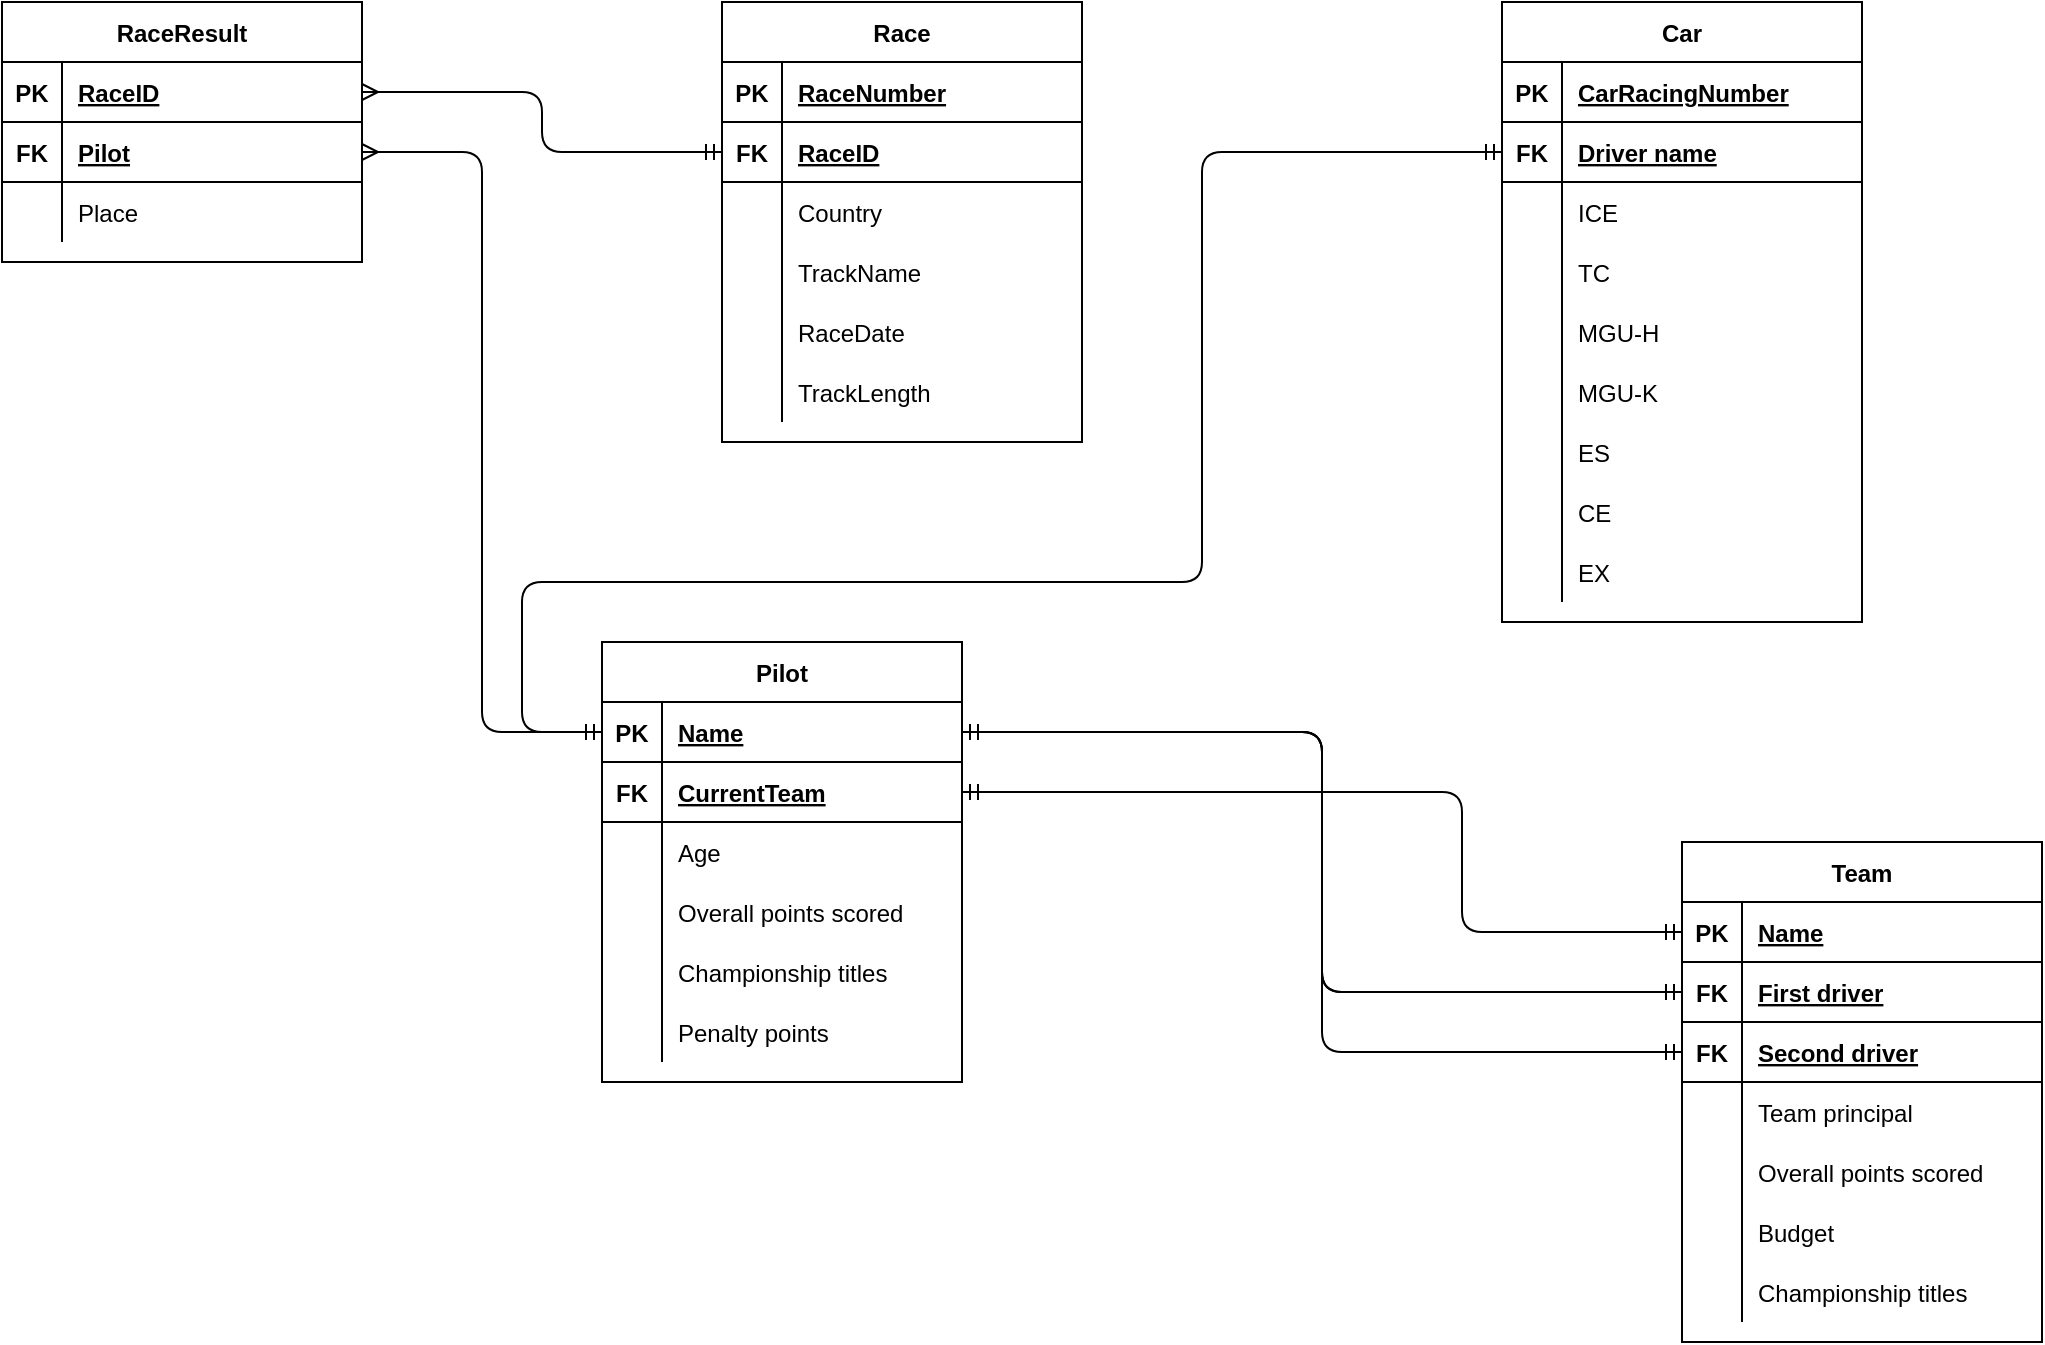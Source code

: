 <mxfile version="20.3.2" type="github">
  <diagram id="8oEdmpoph1ybJ8aEocy_" name="Страница 1">
    <mxGraphModel dx="616" dy="1140" grid="1" gridSize="10" guides="1" tooltips="1" connect="1" arrows="1" fold="1" page="1" pageScale="1" pageWidth="827" pageHeight="1169" math="0" shadow="0">
      <root>
        <mxCell id="0" />
        <mxCell id="1" parent="0" />
        <mxCell id="zvZLjR_T1mVchbXA6RpQ-13" value="Team" style="shape=table;startSize=30;container=1;collapsible=1;childLayout=tableLayout;fixedRows=1;rowLines=0;fontStyle=1;align=center;resizeLast=1;" parent="1" vertex="1">
          <mxGeometry x="920" y="1060" width="180" height="250" as="geometry" />
        </mxCell>
        <mxCell id="zvZLjR_T1mVchbXA6RpQ-14" value="" style="shape=tableRow;horizontal=0;startSize=0;swimlaneHead=0;swimlaneBody=0;fillColor=none;collapsible=0;dropTarget=0;points=[[0,0.5],[1,0.5]];portConstraint=eastwest;top=0;left=0;right=0;bottom=1;" parent="zvZLjR_T1mVchbXA6RpQ-13" vertex="1">
          <mxGeometry y="30" width="180" height="30" as="geometry" />
        </mxCell>
        <mxCell id="zvZLjR_T1mVchbXA6RpQ-15" value="PK" style="shape=partialRectangle;connectable=0;fillColor=none;top=0;left=0;bottom=0;right=0;fontStyle=1;overflow=hidden;" parent="zvZLjR_T1mVchbXA6RpQ-14" vertex="1">
          <mxGeometry width="30" height="30" as="geometry">
            <mxRectangle width="30" height="30" as="alternateBounds" />
          </mxGeometry>
        </mxCell>
        <mxCell id="zvZLjR_T1mVchbXA6RpQ-16" value="Name" style="shape=partialRectangle;connectable=0;fillColor=none;top=0;left=0;bottom=0;right=0;align=left;spacingLeft=6;fontStyle=5;overflow=hidden;" parent="zvZLjR_T1mVchbXA6RpQ-14" vertex="1">
          <mxGeometry x="30" width="150" height="30" as="geometry">
            <mxRectangle width="150" height="30" as="alternateBounds" />
          </mxGeometry>
        </mxCell>
        <mxCell id="zvZLjR_T1mVchbXA6RpQ-203" style="shape=tableRow;horizontal=0;startSize=0;swimlaneHead=0;swimlaneBody=0;fillColor=none;collapsible=0;dropTarget=0;points=[[0,0.5],[1,0.5]];portConstraint=eastwest;top=0;left=0;right=0;bottom=1;" parent="zvZLjR_T1mVchbXA6RpQ-13" vertex="1">
          <mxGeometry y="60" width="180" height="30" as="geometry" />
        </mxCell>
        <mxCell id="zvZLjR_T1mVchbXA6RpQ-204" value="FK" style="shape=partialRectangle;connectable=0;fillColor=none;top=0;left=0;bottom=0;right=0;fontStyle=1;overflow=hidden;" parent="zvZLjR_T1mVchbXA6RpQ-203" vertex="1">
          <mxGeometry width="30" height="30" as="geometry">
            <mxRectangle width="30" height="30" as="alternateBounds" />
          </mxGeometry>
        </mxCell>
        <mxCell id="zvZLjR_T1mVchbXA6RpQ-205" value="First driver" style="shape=partialRectangle;connectable=0;fillColor=none;top=0;left=0;bottom=0;right=0;align=left;spacingLeft=6;fontStyle=5;overflow=hidden;" parent="zvZLjR_T1mVchbXA6RpQ-203" vertex="1">
          <mxGeometry x="30" width="150" height="30" as="geometry">
            <mxRectangle width="150" height="30" as="alternateBounds" />
          </mxGeometry>
        </mxCell>
        <mxCell id="zvZLjR_T1mVchbXA6RpQ-200" style="shape=tableRow;horizontal=0;startSize=0;swimlaneHead=0;swimlaneBody=0;fillColor=none;collapsible=0;dropTarget=0;points=[[0,0.5],[1,0.5]];portConstraint=eastwest;top=0;left=0;right=0;bottom=1;" parent="zvZLjR_T1mVchbXA6RpQ-13" vertex="1">
          <mxGeometry y="90" width="180" height="30" as="geometry" />
        </mxCell>
        <mxCell id="zvZLjR_T1mVchbXA6RpQ-201" value="FK" style="shape=partialRectangle;connectable=0;fillColor=none;top=0;left=0;bottom=0;right=0;fontStyle=1;overflow=hidden;" parent="zvZLjR_T1mVchbXA6RpQ-200" vertex="1">
          <mxGeometry width="30" height="30" as="geometry">
            <mxRectangle width="30" height="30" as="alternateBounds" />
          </mxGeometry>
        </mxCell>
        <mxCell id="zvZLjR_T1mVchbXA6RpQ-202" value="Second driver" style="shape=partialRectangle;connectable=0;fillColor=none;top=0;left=0;bottom=0;right=0;align=left;spacingLeft=6;fontStyle=5;overflow=hidden;" parent="zvZLjR_T1mVchbXA6RpQ-200" vertex="1">
          <mxGeometry x="30" width="150" height="30" as="geometry">
            <mxRectangle width="150" height="30" as="alternateBounds" />
          </mxGeometry>
        </mxCell>
        <mxCell id="zvZLjR_T1mVchbXA6RpQ-29" style="shape=tableRow;horizontal=0;startSize=0;swimlaneHead=0;swimlaneBody=0;fillColor=none;collapsible=0;dropTarget=0;points=[[0,0.5],[1,0.5]];portConstraint=eastwest;top=0;left=0;right=0;bottom=0;" parent="zvZLjR_T1mVchbXA6RpQ-13" vertex="1">
          <mxGeometry y="120" width="180" height="30" as="geometry" />
        </mxCell>
        <mxCell id="zvZLjR_T1mVchbXA6RpQ-30" style="shape=partialRectangle;connectable=0;fillColor=none;top=0;left=0;bottom=0;right=0;editable=1;overflow=hidden;" parent="zvZLjR_T1mVchbXA6RpQ-29" vertex="1">
          <mxGeometry width="30" height="30" as="geometry">
            <mxRectangle width="30" height="30" as="alternateBounds" />
          </mxGeometry>
        </mxCell>
        <mxCell id="zvZLjR_T1mVchbXA6RpQ-31" value="Team principal" style="shape=partialRectangle;connectable=0;fillColor=none;top=0;left=0;bottom=0;right=0;align=left;spacingLeft=6;overflow=hidden;" parent="zvZLjR_T1mVchbXA6RpQ-29" vertex="1">
          <mxGeometry x="30" width="150" height="30" as="geometry">
            <mxRectangle width="150" height="30" as="alternateBounds" />
          </mxGeometry>
        </mxCell>
        <mxCell id="awtavTXApkBcehFsRU_w-45" style="shape=tableRow;horizontal=0;startSize=0;swimlaneHead=0;swimlaneBody=0;fillColor=none;collapsible=0;dropTarget=0;points=[[0,0.5],[1,0.5]];portConstraint=eastwest;top=0;left=0;right=0;bottom=0;" parent="zvZLjR_T1mVchbXA6RpQ-13" vertex="1">
          <mxGeometry y="150" width="180" height="30" as="geometry" />
        </mxCell>
        <mxCell id="awtavTXApkBcehFsRU_w-46" style="shape=partialRectangle;connectable=0;fillColor=none;top=0;left=0;bottom=0;right=0;editable=1;overflow=hidden;" parent="awtavTXApkBcehFsRU_w-45" vertex="1">
          <mxGeometry width="30" height="30" as="geometry">
            <mxRectangle width="30" height="30" as="alternateBounds" />
          </mxGeometry>
        </mxCell>
        <mxCell id="awtavTXApkBcehFsRU_w-47" value="Overall points scored" style="shape=partialRectangle;connectable=0;fillColor=none;top=0;left=0;bottom=0;right=0;align=left;spacingLeft=6;overflow=hidden;" parent="awtavTXApkBcehFsRU_w-45" vertex="1">
          <mxGeometry x="30" width="150" height="30" as="geometry">
            <mxRectangle width="150" height="30" as="alternateBounds" />
          </mxGeometry>
        </mxCell>
        <mxCell id="zvZLjR_T1mVchbXA6RpQ-23" value="" style="shape=tableRow;horizontal=0;startSize=0;swimlaneHead=0;swimlaneBody=0;fillColor=none;collapsible=0;dropTarget=0;points=[[0,0.5],[1,0.5]];portConstraint=eastwest;top=0;left=0;right=0;bottom=0;" parent="zvZLjR_T1mVchbXA6RpQ-13" vertex="1">
          <mxGeometry y="180" width="180" height="30" as="geometry" />
        </mxCell>
        <mxCell id="zvZLjR_T1mVchbXA6RpQ-24" value="" style="shape=partialRectangle;connectable=0;fillColor=none;top=0;left=0;bottom=0;right=0;editable=1;overflow=hidden;" parent="zvZLjR_T1mVchbXA6RpQ-23" vertex="1">
          <mxGeometry width="30" height="30" as="geometry">
            <mxRectangle width="30" height="30" as="alternateBounds" />
          </mxGeometry>
        </mxCell>
        <mxCell id="zvZLjR_T1mVchbXA6RpQ-25" value="Budget" style="shape=partialRectangle;connectable=0;fillColor=none;top=0;left=0;bottom=0;right=0;align=left;spacingLeft=6;overflow=hidden;" parent="zvZLjR_T1mVchbXA6RpQ-23" vertex="1">
          <mxGeometry x="30" width="150" height="30" as="geometry">
            <mxRectangle width="150" height="30" as="alternateBounds" />
          </mxGeometry>
        </mxCell>
        <mxCell id="awtavTXApkBcehFsRU_w-41" style="shape=tableRow;horizontal=0;startSize=0;swimlaneHead=0;swimlaneBody=0;fillColor=none;collapsible=0;dropTarget=0;points=[[0,0.5],[1,0.5]];portConstraint=eastwest;top=0;left=0;right=0;bottom=0;" parent="zvZLjR_T1mVchbXA6RpQ-13" vertex="1">
          <mxGeometry y="210" width="180" height="30" as="geometry" />
        </mxCell>
        <mxCell id="awtavTXApkBcehFsRU_w-42" style="shape=partialRectangle;connectable=0;fillColor=none;top=0;left=0;bottom=0;right=0;editable=1;overflow=hidden;" parent="awtavTXApkBcehFsRU_w-41" vertex="1">
          <mxGeometry width="30" height="30" as="geometry">
            <mxRectangle width="30" height="30" as="alternateBounds" />
          </mxGeometry>
        </mxCell>
        <mxCell id="awtavTXApkBcehFsRU_w-43" value="Championship titles" style="shape=partialRectangle;connectable=0;fillColor=none;top=0;left=0;bottom=0;right=0;align=left;spacingLeft=6;overflow=hidden;" parent="awtavTXApkBcehFsRU_w-41" vertex="1">
          <mxGeometry x="30" width="150" height="30" as="geometry">
            <mxRectangle width="150" height="30" as="alternateBounds" />
          </mxGeometry>
        </mxCell>
        <mxCell id="zvZLjR_T1mVchbXA6RpQ-32" value="Pilot" style="shape=table;startSize=30;container=1;collapsible=1;childLayout=tableLayout;fixedRows=1;rowLines=0;fontStyle=1;align=center;resizeLast=1;" parent="1" vertex="1">
          <mxGeometry x="380" y="960" width="180" height="220" as="geometry" />
        </mxCell>
        <mxCell id="zvZLjR_T1mVchbXA6RpQ-33" value="" style="shape=tableRow;horizontal=0;startSize=0;swimlaneHead=0;swimlaneBody=0;fillColor=none;collapsible=0;dropTarget=0;points=[[0,0.5],[1,0.5]];portConstraint=eastwest;top=0;left=0;right=0;bottom=1;" parent="zvZLjR_T1mVchbXA6RpQ-32" vertex="1">
          <mxGeometry y="30" width="180" height="30" as="geometry" />
        </mxCell>
        <mxCell id="zvZLjR_T1mVchbXA6RpQ-34" value="PK" style="shape=partialRectangle;connectable=0;fillColor=none;top=0;left=0;bottom=0;right=0;fontStyle=1;overflow=hidden;" parent="zvZLjR_T1mVchbXA6RpQ-33" vertex="1">
          <mxGeometry width="30" height="30" as="geometry">
            <mxRectangle width="30" height="30" as="alternateBounds" />
          </mxGeometry>
        </mxCell>
        <mxCell id="zvZLjR_T1mVchbXA6RpQ-35" value="Name" style="shape=partialRectangle;connectable=0;fillColor=none;top=0;left=0;bottom=0;right=0;align=left;spacingLeft=6;fontStyle=5;overflow=hidden;" parent="zvZLjR_T1mVchbXA6RpQ-33" vertex="1">
          <mxGeometry x="30" width="150" height="30" as="geometry">
            <mxRectangle width="150" height="30" as="alternateBounds" />
          </mxGeometry>
        </mxCell>
        <mxCell id="awtavTXApkBcehFsRU_w-98" style="shape=tableRow;horizontal=0;startSize=0;swimlaneHead=0;swimlaneBody=0;fillColor=none;collapsible=0;dropTarget=0;points=[[0,0.5],[1,0.5]];portConstraint=eastwest;top=0;left=0;right=0;bottom=1;" parent="zvZLjR_T1mVchbXA6RpQ-32" vertex="1">
          <mxGeometry y="60" width="180" height="30" as="geometry" />
        </mxCell>
        <mxCell id="awtavTXApkBcehFsRU_w-99" value="FK" style="shape=partialRectangle;connectable=0;fillColor=none;top=0;left=0;bottom=0;right=0;fontStyle=1;overflow=hidden;" parent="awtavTXApkBcehFsRU_w-98" vertex="1">
          <mxGeometry width="30" height="30" as="geometry">
            <mxRectangle width="30" height="30" as="alternateBounds" />
          </mxGeometry>
        </mxCell>
        <mxCell id="awtavTXApkBcehFsRU_w-100" value="CurrentTeam" style="shape=partialRectangle;connectable=0;fillColor=none;top=0;left=0;bottom=0;right=0;align=left;spacingLeft=6;fontStyle=5;overflow=hidden;" parent="awtavTXApkBcehFsRU_w-98" vertex="1">
          <mxGeometry x="30" width="150" height="30" as="geometry">
            <mxRectangle width="150" height="30" as="alternateBounds" />
          </mxGeometry>
        </mxCell>
        <mxCell id="zvZLjR_T1mVchbXA6RpQ-36" style="shape=tableRow;horizontal=0;startSize=0;swimlaneHead=0;swimlaneBody=0;fillColor=none;collapsible=0;dropTarget=0;points=[[0,0.5],[1,0.5]];portConstraint=eastwest;top=0;left=0;right=0;bottom=0;" parent="zvZLjR_T1mVchbXA6RpQ-32" vertex="1">
          <mxGeometry y="90" width="180" height="30" as="geometry" />
        </mxCell>
        <mxCell id="zvZLjR_T1mVchbXA6RpQ-37" style="shape=partialRectangle;connectable=0;fillColor=none;top=0;left=0;bottom=0;right=0;editable=1;overflow=hidden;" parent="zvZLjR_T1mVchbXA6RpQ-36" vertex="1">
          <mxGeometry width="30" height="30" as="geometry">
            <mxRectangle width="30" height="30" as="alternateBounds" />
          </mxGeometry>
        </mxCell>
        <mxCell id="zvZLjR_T1mVchbXA6RpQ-38" value="Age" style="shape=partialRectangle;connectable=0;fillColor=none;top=0;left=0;bottom=0;right=0;align=left;spacingLeft=6;overflow=hidden;" parent="zvZLjR_T1mVchbXA6RpQ-36" vertex="1">
          <mxGeometry x="30" width="150" height="30" as="geometry">
            <mxRectangle width="150" height="30" as="alternateBounds" />
          </mxGeometry>
        </mxCell>
        <mxCell id="zvZLjR_T1mVchbXA6RpQ-39" value="" style="shape=tableRow;horizontal=0;startSize=0;swimlaneHead=0;swimlaneBody=0;fillColor=none;collapsible=0;dropTarget=0;points=[[0,0.5],[1,0.5]];portConstraint=eastwest;top=0;left=0;right=0;bottom=0;" parent="zvZLjR_T1mVchbXA6RpQ-32" vertex="1">
          <mxGeometry y="120" width="180" height="30" as="geometry" />
        </mxCell>
        <mxCell id="zvZLjR_T1mVchbXA6RpQ-40" value="" style="shape=partialRectangle;connectable=0;fillColor=none;top=0;left=0;bottom=0;right=0;editable=1;overflow=hidden;" parent="zvZLjR_T1mVchbXA6RpQ-39" vertex="1">
          <mxGeometry width="30" height="30" as="geometry">
            <mxRectangle width="30" height="30" as="alternateBounds" />
          </mxGeometry>
        </mxCell>
        <mxCell id="zvZLjR_T1mVchbXA6RpQ-41" value="Overall points scored" style="shape=partialRectangle;connectable=0;fillColor=none;top=0;left=0;bottom=0;right=0;align=left;spacingLeft=6;overflow=hidden;" parent="zvZLjR_T1mVchbXA6RpQ-39" vertex="1">
          <mxGeometry x="30" width="150" height="30" as="geometry">
            <mxRectangle width="150" height="30" as="alternateBounds" />
          </mxGeometry>
        </mxCell>
        <mxCell id="zvZLjR_T1mVchbXA6RpQ-42" value="" style="shape=tableRow;horizontal=0;startSize=0;swimlaneHead=0;swimlaneBody=0;fillColor=none;collapsible=0;dropTarget=0;points=[[0,0.5],[1,0.5]];portConstraint=eastwest;top=0;left=0;right=0;bottom=0;" parent="zvZLjR_T1mVchbXA6RpQ-32" vertex="1">
          <mxGeometry y="150" width="180" height="30" as="geometry" />
        </mxCell>
        <mxCell id="zvZLjR_T1mVchbXA6RpQ-43" value="" style="shape=partialRectangle;connectable=0;fillColor=none;top=0;left=0;bottom=0;right=0;editable=1;overflow=hidden;" parent="zvZLjR_T1mVchbXA6RpQ-42" vertex="1">
          <mxGeometry width="30" height="30" as="geometry">
            <mxRectangle width="30" height="30" as="alternateBounds" />
          </mxGeometry>
        </mxCell>
        <mxCell id="zvZLjR_T1mVchbXA6RpQ-44" value="Championship titles" style="shape=partialRectangle;connectable=0;fillColor=none;top=0;left=0;bottom=0;right=0;align=left;spacingLeft=6;overflow=hidden;" parent="zvZLjR_T1mVchbXA6RpQ-42" vertex="1">
          <mxGeometry x="30" width="150" height="30" as="geometry">
            <mxRectangle width="150" height="30" as="alternateBounds" />
          </mxGeometry>
        </mxCell>
        <mxCell id="zvZLjR_T1mVchbXA6RpQ-45" value="" style="shape=tableRow;horizontal=0;startSize=0;swimlaneHead=0;swimlaneBody=0;fillColor=none;collapsible=0;dropTarget=0;points=[[0,0.5],[1,0.5]];portConstraint=eastwest;top=0;left=0;right=0;bottom=0;" parent="zvZLjR_T1mVchbXA6RpQ-32" vertex="1">
          <mxGeometry y="180" width="180" height="30" as="geometry" />
        </mxCell>
        <mxCell id="zvZLjR_T1mVchbXA6RpQ-46" value="" style="shape=partialRectangle;connectable=0;fillColor=none;top=0;left=0;bottom=0;right=0;editable=1;overflow=hidden;" parent="zvZLjR_T1mVchbXA6RpQ-45" vertex="1">
          <mxGeometry width="30" height="30" as="geometry">
            <mxRectangle width="30" height="30" as="alternateBounds" />
          </mxGeometry>
        </mxCell>
        <mxCell id="zvZLjR_T1mVchbXA6RpQ-47" value="Penalty points" style="shape=partialRectangle;connectable=0;fillColor=none;top=0;left=0;bottom=0;right=0;align=left;spacingLeft=6;overflow=hidden;" parent="zvZLjR_T1mVchbXA6RpQ-45" vertex="1">
          <mxGeometry x="30" width="150" height="30" as="geometry">
            <mxRectangle width="150" height="30" as="alternateBounds" />
          </mxGeometry>
        </mxCell>
        <mxCell id="zvZLjR_T1mVchbXA6RpQ-48" value="Car" style="shape=table;startSize=30;container=1;collapsible=1;childLayout=tableLayout;fixedRows=1;rowLines=0;fontStyle=1;align=center;resizeLast=1;" parent="1" vertex="1">
          <mxGeometry x="830" y="640" width="180" height="310" as="geometry" />
        </mxCell>
        <mxCell id="zvZLjR_T1mVchbXA6RpQ-68" style="shape=tableRow;horizontal=0;startSize=0;swimlaneHead=0;swimlaneBody=0;fillColor=none;collapsible=0;dropTarget=0;points=[[0,0.5],[1,0.5]];portConstraint=eastwest;top=0;left=0;right=0;bottom=1;" parent="zvZLjR_T1mVchbXA6RpQ-48" vertex="1">
          <mxGeometry y="30" width="180" height="30" as="geometry" />
        </mxCell>
        <mxCell id="zvZLjR_T1mVchbXA6RpQ-69" value="PK" style="shape=partialRectangle;connectable=0;fillColor=none;top=0;left=0;bottom=0;right=0;fontStyle=1;overflow=hidden;" parent="zvZLjR_T1mVchbXA6RpQ-68" vertex="1">
          <mxGeometry width="30" height="30" as="geometry">
            <mxRectangle width="30" height="30" as="alternateBounds" />
          </mxGeometry>
        </mxCell>
        <mxCell id="zvZLjR_T1mVchbXA6RpQ-70" value="CarRacingNumber" style="shape=partialRectangle;connectable=0;fillColor=none;top=0;left=0;bottom=0;right=0;align=left;spacingLeft=6;fontStyle=5;overflow=hidden;" parent="zvZLjR_T1mVchbXA6RpQ-68" vertex="1">
          <mxGeometry x="30" width="150" height="30" as="geometry">
            <mxRectangle width="150" height="30" as="alternateBounds" />
          </mxGeometry>
        </mxCell>
        <mxCell id="zvZLjR_T1mVchbXA6RpQ-64" style="shape=tableRow;horizontal=0;startSize=0;swimlaneHead=0;swimlaneBody=0;fillColor=none;collapsible=0;dropTarget=0;points=[[0,0.5],[1,0.5]];portConstraint=eastwest;top=0;left=0;right=0;bottom=1;" parent="zvZLjR_T1mVchbXA6RpQ-48" vertex="1">
          <mxGeometry y="60" width="180" height="30" as="geometry" />
        </mxCell>
        <mxCell id="zvZLjR_T1mVchbXA6RpQ-65" value="FK" style="shape=partialRectangle;connectable=0;fillColor=none;top=0;left=0;bottom=0;right=0;fontStyle=1;overflow=hidden;" parent="zvZLjR_T1mVchbXA6RpQ-64" vertex="1">
          <mxGeometry width="30" height="30" as="geometry">
            <mxRectangle width="30" height="30" as="alternateBounds" />
          </mxGeometry>
        </mxCell>
        <mxCell id="zvZLjR_T1mVchbXA6RpQ-66" value="Driver name" style="shape=partialRectangle;connectable=0;fillColor=none;top=0;left=0;bottom=0;right=0;align=left;spacingLeft=6;fontStyle=5;overflow=hidden;" parent="zvZLjR_T1mVchbXA6RpQ-64" vertex="1">
          <mxGeometry x="30" width="150" height="30" as="geometry">
            <mxRectangle width="150" height="30" as="alternateBounds" />
          </mxGeometry>
        </mxCell>
        <mxCell id="zvZLjR_T1mVchbXA6RpQ-52" style="shape=tableRow;horizontal=0;startSize=0;swimlaneHead=0;swimlaneBody=0;fillColor=none;collapsible=0;dropTarget=0;points=[[0,0.5],[1,0.5]];portConstraint=eastwest;top=0;left=0;right=0;bottom=0;" parent="zvZLjR_T1mVchbXA6RpQ-48" vertex="1">
          <mxGeometry y="90" width="180" height="30" as="geometry" />
        </mxCell>
        <mxCell id="zvZLjR_T1mVchbXA6RpQ-53" style="shape=partialRectangle;connectable=0;fillColor=none;top=0;left=0;bottom=0;right=0;editable=1;overflow=hidden;" parent="zvZLjR_T1mVchbXA6RpQ-52" vertex="1">
          <mxGeometry width="30" height="30" as="geometry">
            <mxRectangle width="30" height="30" as="alternateBounds" />
          </mxGeometry>
        </mxCell>
        <mxCell id="zvZLjR_T1mVchbXA6RpQ-54" value="ICE" style="shape=partialRectangle;connectable=0;fillColor=none;top=0;left=0;bottom=0;right=0;align=left;spacingLeft=6;overflow=hidden;" parent="zvZLjR_T1mVchbXA6RpQ-52" vertex="1">
          <mxGeometry x="30" width="150" height="30" as="geometry">
            <mxRectangle width="150" height="30" as="alternateBounds" />
          </mxGeometry>
        </mxCell>
        <mxCell id="zvZLjR_T1mVchbXA6RpQ-55" value="" style="shape=tableRow;horizontal=0;startSize=0;swimlaneHead=0;swimlaneBody=0;fillColor=none;collapsible=0;dropTarget=0;points=[[0,0.5],[1,0.5]];portConstraint=eastwest;top=0;left=0;right=0;bottom=0;" parent="zvZLjR_T1mVchbXA6RpQ-48" vertex="1">
          <mxGeometry y="120" width="180" height="30" as="geometry" />
        </mxCell>
        <mxCell id="zvZLjR_T1mVchbXA6RpQ-56" value="" style="shape=partialRectangle;connectable=0;fillColor=none;top=0;left=0;bottom=0;right=0;editable=1;overflow=hidden;" parent="zvZLjR_T1mVchbXA6RpQ-55" vertex="1">
          <mxGeometry width="30" height="30" as="geometry">
            <mxRectangle width="30" height="30" as="alternateBounds" />
          </mxGeometry>
        </mxCell>
        <mxCell id="zvZLjR_T1mVchbXA6RpQ-57" value="TC" style="shape=partialRectangle;connectable=0;fillColor=none;top=0;left=0;bottom=0;right=0;align=left;spacingLeft=6;overflow=hidden;" parent="zvZLjR_T1mVchbXA6RpQ-55" vertex="1">
          <mxGeometry x="30" width="150" height="30" as="geometry">
            <mxRectangle width="150" height="30" as="alternateBounds" />
          </mxGeometry>
        </mxCell>
        <mxCell id="zvZLjR_T1mVchbXA6RpQ-58" value="" style="shape=tableRow;horizontal=0;startSize=0;swimlaneHead=0;swimlaneBody=0;fillColor=none;collapsible=0;dropTarget=0;points=[[0,0.5],[1,0.5]];portConstraint=eastwest;top=0;left=0;right=0;bottom=0;" parent="zvZLjR_T1mVchbXA6RpQ-48" vertex="1">
          <mxGeometry y="150" width="180" height="30" as="geometry" />
        </mxCell>
        <mxCell id="zvZLjR_T1mVchbXA6RpQ-59" value="" style="shape=partialRectangle;connectable=0;fillColor=none;top=0;left=0;bottom=0;right=0;editable=1;overflow=hidden;" parent="zvZLjR_T1mVchbXA6RpQ-58" vertex="1">
          <mxGeometry width="30" height="30" as="geometry">
            <mxRectangle width="30" height="30" as="alternateBounds" />
          </mxGeometry>
        </mxCell>
        <mxCell id="zvZLjR_T1mVchbXA6RpQ-60" value="MGU-H" style="shape=partialRectangle;connectable=0;fillColor=none;top=0;left=0;bottom=0;right=0;align=left;spacingLeft=6;overflow=hidden;" parent="zvZLjR_T1mVchbXA6RpQ-58" vertex="1">
          <mxGeometry x="30" width="150" height="30" as="geometry">
            <mxRectangle width="150" height="30" as="alternateBounds" />
          </mxGeometry>
        </mxCell>
        <mxCell id="zvZLjR_T1mVchbXA6RpQ-61" value="" style="shape=tableRow;horizontal=0;startSize=0;swimlaneHead=0;swimlaneBody=0;fillColor=none;collapsible=0;dropTarget=0;points=[[0,0.5],[1,0.5]];portConstraint=eastwest;top=0;left=0;right=0;bottom=0;" parent="zvZLjR_T1mVchbXA6RpQ-48" vertex="1">
          <mxGeometry y="180" width="180" height="30" as="geometry" />
        </mxCell>
        <mxCell id="zvZLjR_T1mVchbXA6RpQ-62" value="" style="shape=partialRectangle;connectable=0;fillColor=none;top=0;left=0;bottom=0;right=0;editable=1;overflow=hidden;" parent="zvZLjR_T1mVchbXA6RpQ-61" vertex="1">
          <mxGeometry width="30" height="30" as="geometry">
            <mxRectangle width="30" height="30" as="alternateBounds" />
          </mxGeometry>
        </mxCell>
        <mxCell id="zvZLjR_T1mVchbXA6RpQ-63" value="MGU-K" style="shape=partialRectangle;connectable=0;fillColor=none;top=0;left=0;bottom=0;right=0;align=left;spacingLeft=6;overflow=hidden;" parent="zvZLjR_T1mVchbXA6RpQ-61" vertex="1">
          <mxGeometry x="30" width="150" height="30" as="geometry">
            <mxRectangle width="150" height="30" as="alternateBounds" />
          </mxGeometry>
        </mxCell>
        <mxCell id="zvZLjR_T1mVchbXA6RpQ-71" style="shape=tableRow;horizontal=0;startSize=0;swimlaneHead=0;swimlaneBody=0;fillColor=none;collapsible=0;dropTarget=0;points=[[0,0.5],[1,0.5]];portConstraint=eastwest;top=0;left=0;right=0;bottom=0;" parent="zvZLjR_T1mVchbXA6RpQ-48" vertex="1">
          <mxGeometry y="210" width="180" height="30" as="geometry" />
        </mxCell>
        <mxCell id="zvZLjR_T1mVchbXA6RpQ-72" style="shape=partialRectangle;connectable=0;fillColor=none;top=0;left=0;bottom=0;right=0;editable=1;overflow=hidden;" parent="zvZLjR_T1mVchbXA6RpQ-71" vertex="1">
          <mxGeometry width="30" height="30" as="geometry">
            <mxRectangle width="30" height="30" as="alternateBounds" />
          </mxGeometry>
        </mxCell>
        <mxCell id="zvZLjR_T1mVchbXA6RpQ-73" value="ES" style="shape=partialRectangle;connectable=0;fillColor=none;top=0;left=0;bottom=0;right=0;align=left;spacingLeft=6;overflow=hidden;" parent="zvZLjR_T1mVchbXA6RpQ-71" vertex="1">
          <mxGeometry x="30" width="150" height="30" as="geometry">
            <mxRectangle width="150" height="30" as="alternateBounds" />
          </mxGeometry>
        </mxCell>
        <mxCell id="zvZLjR_T1mVchbXA6RpQ-74" style="shape=tableRow;horizontal=0;startSize=0;swimlaneHead=0;swimlaneBody=0;fillColor=none;collapsible=0;dropTarget=0;points=[[0,0.5],[1,0.5]];portConstraint=eastwest;top=0;left=0;right=0;bottom=0;" parent="zvZLjR_T1mVchbXA6RpQ-48" vertex="1">
          <mxGeometry y="240" width="180" height="30" as="geometry" />
        </mxCell>
        <mxCell id="zvZLjR_T1mVchbXA6RpQ-75" style="shape=partialRectangle;connectable=0;fillColor=none;top=0;left=0;bottom=0;right=0;editable=1;overflow=hidden;" parent="zvZLjR_T1mVchbXA6RpQ-74" vertex="1">
          <mxGeometry width="30" height="30" as="geometry">
            <mxRectangle width="30" height="30" as="alternateBounds" />
          </mxGeometry>
        </mxCell>
        <mxCell id="zvZLjR_T1mVchbXA6RpQ-76" value="CE" style="shape=partialRectangle;connectable=0;fillColor=none;top=0;left=0;bottom=0;right=0;align=left;spacingLeft=6;overflow=hidden;" parent="zvZLjR_T1mVchbXA6RpQ-74" vertex="1">
          <mxGeometry x="30" width="150" height="30" as="geometry">
            <mxRectangle width="150" height="30" as="alternateBounds" />
          </mxGeometry>
        </mxCell>
        <mxCell id="zvZLjR_T1mVchbXA6RpQ-77" style="shape=tableRow;horizontal=0;startSize=0;swimlaneHead=0;swimlaneBody=0;fillColor=none;collapsible=0;dropTarget=0;points=[[0,0.5],[1,0.5]];portConstraint=eastwest;top=0;left=0;right=0;bottom=0;" parent="zvZLjR_T1mVchbXA6RpQ-48" vertex="1">
          <mxGeometry y="270" width="180" height="30" as="geometry" />
        </mxCell>
        <mxCell id="zvZLjR_T1mVchbXA6RpQ-78" style="shape=partialRectangle;connectable=0;fillColor=none;top=0;left=0;bottom=0;right=0;editable=1;overflow=hidden;" parent="zvZLjR_T1mVchbXA6RpQ-77" vertex="1">
          <mxGeometry width="30" height="30" as="geometry">
            <mxRectangle width="30" height="30" as="alternateBounds" />
          </mxGeometry>
        </mxCell>
        <mxCell id="zvZLjR_T1mVchbXA6RpQ-79" value="EX" style="shape=partialRectangle;connectable=0;fillColor=none;top=0;left=0;bottom=0;right=0;align=left;spacingLeft=6;overflow=hidden;" parent="zvZLjR_T1mVchbXA6RpQ-77" vertex="1">
          <mxGeometry x="30" width="150" height="30" as="geometry">
            <mxRectangle width="150" height="30" as="alternateBounds" />
          </mxGeometry>
        </mxCell>
        <mxCell id="zvZLjR_T1mVchbXA6RpQ-102" value="Race" style="shape=table;startSize=30;container=1;collapsible=1;childLayout=tableLayout;fixedRows=1;rowLines=0;fontStyle=1;align=center;resizeLast=1;" parent="1" vertex="1">
          <mxGeometry x="440" y="640" width="180" height="220" as="geometry" />
        </mxCell>
        <mxCell id="zvZLjR_T1mVchbXA6RpQ-103" value="" style="shape=tableRow;horizontal=0;startSize=0;swimlaneHead=0;swimlaneBody=0;fillColor=none;collapsible=0;dropTarget=0;points=[[0,0.5],[1,0.5]];portConstraint=eastwest;top=0;left=0;right=0;bottom=1;" parent="zvZLjR_T1mVchbXA6RpQ-102" vertex="1">
          <mxGeometry y="30" width="180" height="30" as="geometry" />
        </mxCell>
        <mxCell id="zvZLjR_T1mVchbXA6RpQ-104" value="PK" style="shape=partialRectangle;connectable=0;fillColor=none;top=0;left=0;bottom=0;right=0;fontStyle=1;overflow=hidden;" parent="zvZLjR_T1mVchbXA6RpQ-103" vertex="1">
          <mxGeometry width="30" height="30" as="geometry">
            <mxRectangle width="30" height="30" as="alternateBounds" />
          </mxGeometry>
        </mxCell>
        <mxCell id="zvZLjR_T1mVchbXA6RpQ-105" value="RaceNumber" style="shape=partialRectangle;connectable=0;fillColor=none;top=0;left=0;bottom=0;right=0;align=left;spacingLeft=6;fontStyle=5;overflow=hidden;" parent="zvZLjR_T1mVchbXA6RpQ-103" vertex="1">
          <mxGeometry x="30" width="150" height="30" as="geometry">
            <mxRectangle width="150" height="30" as="alternateBounds" />
          </mxGeometry>
        </mxCell>
        <mxCell id="zvZLjR_T1mVchbXA6RpQ-149" style="shape=tableRow;horizontal=0;startSize=0;swimlaneHead=0;swimlaneBody=0;fillColor=none;collapsible=0;dropTarget=0;points=[[0,0.5],[1,0.5]];portConstraint=eastwest;top=0;left=0;right=0;bottom=1;" parent="zvZLjR_T1mVchbXA6RpQ-102" vertex="1">
          <mxGeometry y="60" width="180" height="30" as="geometry" />
        </mxCell>
        <mxCell id="zvZLjR_T1mVchbXA6RpQ-150" value="FK" style="shape=partialRectangle;connectable=0;fillColor=none;top=0;left=0;bottom=0;right=0;fontStyle=1;overflow=hidden;" parent="zvZLjR_T1mVchbXA6RpQ-149" vertex="1">
          <mxGeometry width="30" height="30" as="geometry">
            <mxRectangle width="30" height="30" as="alternateBounds" />
          </mxGeometry>
        </mxCell>
        <mxCell id="zvZLjR_T1mVchbXA6RpQ-151" value="RaceID" style="shape=partialRectangle;connectable=0;fillColor=none;top=0;left=0;bottom=0;right=0;align=left;spacingLeft=6;fontStyle=5;overflow=hidden;" parent="zvZLjR_T1mVchbXA6RpQ-149" vertex="1">
          <mxGeometry x="30" width="150" height="30" as="geometry">
            <mxRectangle width="150" height="30" as="alternateBounds" />
          </mxGeometry>
        </mxCell>
        <mxCell id="zvZLjR_T1mVchbXA6RpQ-109" value="" style="shape=tableRow;horizontal=0;startSize=0;swimlaneHead=0;swimlaneBody=0;fillColor=none;collapsible=0;dropTarget=0;points=[[0,0.5],[1,0.5]];portConstraint=eastwest;top=0;left=0;right=0;bottom=0;" parent="zvZLjR_T1mVchbXA6RpQ-102" vertex="1">
          <mxGeometry y="90" width="180" height="30" as="geometry" />
        </mxCell>
        <mxCell id="zvZLjR_T1mVchbXA6RpQ-110" value="" style="shape=partialRectangle;connectable=0;fillColor=none;top=0;left=0;bottom=0;right=0;editable=1;overflow=hidden;" parent="zvZLjR_T1mVchbXA6RpQ-109" vertex="1">
          <mxGeometry width="30" height="30" as="geometry">
            <mxRectangle width="30" height="30" as="alternateBounds" />
          </mxGeometry>
        </mxCell>
        <mxCell id="zvZLjR_T1mVchbXA6RpQ-111" value="Country" style="shape=partialRectangle;connectable=0;fillColor=none;top=0;left=0;bottom=0;right=0;align=left;spacingLeft=6;overflow=hidden;" parent="zvZLjR_T1mVchbXA6RpQ-109" vertex="1">
          <mxGeometry x="30" width="150" height="30" as="geometry">
            <mxRectangle width="150" height="30" as="alternateBounds" />
          </mxGeometry>
        </mxCell>
        <mxCell id="zvZLjR_T1mVchbXA6RpQ-112" style="shape=tableRow;horizontal=0;startSize=0;swimlaneHead=0;swimlaneBody=0;fillColor=none;collapsible=0;dropTarget=0;points=[[0,0.5],[1,0.5]];portConstraint=eastwest;top=0;left=0;right=0;bottom=0;" parent="zvZLjR_T1mVchbXA6RpQ-102" vertex="1">
          <mxGeometry y="120" width="180" height="30" as="geometry" />
        </mxCell>
        <mxCell id="zvZLjR_T1mVchbXA6RpQ-113" style="shape=partialRectangle;connectable=0;fillColor=none;top=0;left=0;bottom=0;right=0;editable=1;overflow=hidden;" parent="zvZLjR_T1mVchbXA6RpQ-112" vertex="1">
          <mxGeometry width="30" height="30" as="geometry">
            <mxRectangle width="30" height="30" as="alternateBounds" />
          </mxGeometry>
        </mxCell>
        <mxCell id="zvZLjR_T1mVchbXA6RpQ-114" value="TrackName" style="shape=partialRectangle;connectable=0;fillColor=none;top=0;left=0;bottom=0;right=0;align=left;spacingLeft=6;overflow=hidden;" parent="zvZLjR_T1mVchbXA6RpQ-112" vertex="1">
          <mxGeometry x="30" width="150" height="30" as="geometry">
            <mxRectangle width="150" height="30" as="alternateBounds" />
          </mxGeometry>
        </mxCell>
        <mxCell id="awtavTXApkBcehFsRU_w-87" style="shape=tableRow;horizontal=0;startSize=0;swimlaneHead=0;swimlaneBody=0;fillColor=none;collapsible=0;dropTarget=0;points=[[0,0.5],[1,0.5]];portConstraint=eastwest;top=0;left=0;right=0;bottom=0;" parent="zvZLjR_T1mVchbXA6RpQ-102" vertex="1">
          <mxGeometry y="150" width="180" height="30" as="geometry" />
        </mxCell>
        <mxCell id="awtavTXApkBcehFsRU_w-88" style="shape=partialRectangle;connectable=0;fillColor=none;top=0;left=0;bottom=0;right=0;editable=1;overflow=hidden;" parent="awtavTXApkBcehFsRU_w-87" vertex="1">
          <mxGeometry width="30" height="30" as="geometry">
            <mxRectangle width="30" height="30" as="alternateBounds" />
          </mxGeometry>
        </mxCell>
        <mxCell id="awtavTXApkBcehFsRU_w-89" value="RaceDate" style="shape=partialRectangle;connectable=0;fillColor=none;top=0;left=0;bottom=0;right=0;align=left;spacingLeft=6;overflow=hidden;" parent="awtavTXApkBcehFsRU_w-87" vertex="1">
          <mxGeometry x="30" width="150" height="30" as="geometry">
            <mxRectangle width="150" height="30" as="alternateBounds" />
          </mxGeometry>
        </mxCell>
        <mxCell id="awtavTXApkBcehFsRU_w-95" style="shape=tableRow;horizontal=0;startSize=0;swimlaneHead=0;swimlaneBody=0;fillColor=none;collapsible=0;dropTarget=0;points=[[0,0.5],[1,0.5]];portConstraint=eastwest;top=0;left=0;right=0;bottom=0;" parent="zvZLjR_T1mVchbXA6RpQ-102" vertex="1">
          <mxGeometry y="180" width="180" height="30" as="geometry" />
        </mxCell>
        <mxCell id="awtavTXApkBcehFsRU_w-96" style="shape=partialRectangle;connectable=0;fillColor=none;top=0;left=0;bottom=0;right=0;editable=1;overflow=hidden;" parent="awtavTXApkBcehFsRU_w-95" vertex="1">
          <mxGeometry width="30" height="30" as="geometry">
            <mxRectangle width="30" height="30" as="alternateBounds" />
          </mxGeometry>
        </mxCell>
        <mxCell id="awtavTXApkBcehFsRU_w-97" value="TrackLength" style="shape=partialRectangle;connectable=0;fillColor=none;top=0;left=0;bottom=0;right=0;align=left;spacingLeft=6;overflow=hidden;" parent="awtavTXApkBcehFsRU_w-95" vertex="1">
          <mxGeometry x="30" width="150" height="30" as="geometry">
            <mxRectangle width="150" height="30" as="alternateBounds" />
          </mxGeometry>
        </mxCell>
        <mxCell id="zvZLjR_T1mVchbXA6RpQ-197" style="edgeStyle=orthogonalEdgeStyle;rounded=1;orthogonalLoop=1;jettySize=auto;html=1;exitX=0;exitY=0.5;exitDx=0;exitDy=0;startArrow=ERmandOne;startFill=0;endArrow=ERmany;endFill=0;entryX=1;entryY=0.5;entryDx=0;entryDy=0;" parent="1" source="zvZLjR_T1mVchbXA6RpQ-149" target="awtavTXApkBcehFsRU_w-54" edge="1">
          <mxGeometry relative="1" as="geometry">
            <mxPoint x="240" y="870" as="targetPoint" />
          </mxGeometry>
        </mxCell>
        <mxCell id="zvZLjR_T1mVchbXA6RpQ-206" style="edgeStyle=orthogonalEdgeStyle;rounded=1;orthogonalLoop=1;jettySize=auto;html=1;exitX=0;exitY=0.5;exitDx=0;exitDy=0;entryX=1;entryY=0.5;entryDx=0;entryDy=0;startArrow=ERmandOne;startFill=0;endArrow=ERmandOne;endFill=0;" parent="1" source="zvZLjR_T1mVchbXA6RpQ-203" target="zvZLjR_T1mVchbXA6RpQ-33" edge="1">
          <mxGeometry relative="1" as="geometry" />
        </mxCell>
        <mxCell id="zvZLjR_T1mVchbXA6RpQ-207" style="edgeStyle=orthogonalEdgeStyle;rounded=1;orthogonalLoop=1;jettySize=auto;html=1;exitX=0;exitY=0.5;exitDx=0;exitDy=0;entryX=1;entryY=0.5;entryDx=0;entryDy=0;startArrow=ERmandOne;startFill=0;endArrow=ERmandOne;endFill=0;" parent="1" source="zvZLjR_T1mVchbXA6RpQ-200" target="zvZLjR_T1mVchbXA6RpQ-33" edge="1">
          <mxGeometry relative="1" as="geometry">
            <Array as="points">
              <mxPoint x="740" y="1165" />
              <mxPoint x="740" y="1005" />
            </Array>
          </mxGeometry>
        </mxCell>
        <mxCell id="zvZLjR_T1mVchbXA6RpQ-212" style="edgeStyle=orthogonalEdgeStyle;rounded=1;orthogonalLoop=1;jettySize=auto;html=1;exitX=0;exitY=0.5;exitDx=0;exitDy=0;entryX=0;entryY=0.5;entryDx=0;entryDy=0;startArrow=ERmandOne;startFill=0;endArrow=ERmandOne;endFill=0;" parent="1" source="zvZLjR_T1mVchbXA6RpQ-64" target="zvZLjR_T1mVchbXA6RpQ-33" edge="1">
          <mxGeometry relative="1" as="geometry">
            <Array as="points">
              <mxPoint x="680" y="715" />
              <mxPoint x="680" y="930" />
              <mxPoint x="340" y="930" />
              <mxPoint x="340" y="1005" />
            </Array>
          </mxGeometry>
        </mxCell>
        <mxCell id="zvZLjR_T1mVchbXA6RpQ-213" style="edgeStyle=orthogonalEdgeStyle;rounded=1;orthogonalLoop=1;jettySize=auto;html=1;exitX=0;exitY=0.5;exitDx=0;exitDy=0;entryX=1;entryY=0.5;entryDx=0;entryDy=0;startArrow=ERmandOne;startFill=0;endArrow=ERmandOne;endFill=0;" parent="1" source="zvZLjR_T1mVchbXA6RpQ-203" target="zvZLjR_T1mVchbXA6RpQ-33" edge="1">
          <mxGeometry relative="1" as="geometry">
            <Array as="points">
              <mxPoint x="740" y="1135" />
              <mxPoint x="740" y="1005" />
            </Array>
          </mxGeometry>
        </mxCell>
        <mxCell id="awtavTXApkBcehFsRU_w-53" value="RaceResult" style="shape=table;startSize=30;container=1;collapsible=1;childLayout=tableLayout;fixedRows=1;rowLines=0;fontStyle=1;align=center;resizeLast=1;" parent="1" vertex="1">
          <mxGeometry x="80" y="640" width="180" height="130" as="geometry" />
        </mxCell>
        <mxCell id="awtavTXApkBcehFsRU_w-54" style="shape=tableRow;horizontal=0;startSize=0;swimlaneHead=0;swimlaneBody=0;fillColor=none;collapsible=0;dropTarget=0;points=[[0,0.5],[1,0.5]];portConstraint=eastwest;top=0;left=0;right=0;bottom=1;" parent="awtavTXApkBcehFsRU_w-53" vertex="1">
          <mxGeometry y="30" width="180" height="30" as="geometry" />
        </mxCell>
        <mxCell id="awtavTXApkBcehFsRU_w-55" value="PK" style="shape=partialRectangle;connectable=0;fillColor=none;top=0;left=0;bottom=0;right=0;fontStyle=1;overflow=hidden;" parent="awtavTXApkBcehFsRU_w-54" vertex="1">
          <mxGeometry width="30" height="30" as="geometry">
            <mxRectangle width="30" height="30" as="alternateBounds" />
          </mxGeometry>
        </mxCell>
        <mxCell id="awtavTXApkBcehFsRU_w-56" value="RaceID" style="shape=partialRectangle;connectable=0;fillColor=none;top=0;left=0;bottom=0;right=0;align=left;spacingLeft=6;fontStyle=5;overflow=hidden;" parent="awtavTXApkBcehFsRU_w-54" vertex="1">
          <mxGeometry x="30" width="150" height="30" as="geometry">
            <mxRectangle width="150" height="30" as="alternateBounds" />
          </mxGeometry>
        </mxCell>
        <mxCell id="awtavTXApkBcehFsRU_w-60" style="shape=tableRow;horizontal=0;startSize=0;swimlaneHead=0;swimlaneBody=0;fillColor=none;collapsible=0;dropTarget=0;points=[[0,0.5],[1,0.5]];portConstraint=eastwest;top=0;left=0;right=0;bottom=1;" parent="awtavTXApkBcehFsRU_w-53" vertex="1">
          <mxGeometry y="60" width="180" height="30" as="geometry" />
        </mxCell>
        <mxCell id="awtavTXApkBcehFsRU_w-61" value="FK" style="shape=partialRectangle;connectable=0;fillColor=none;top=0;left=0;bottom=0;right=0;fontStyle=1;overflow=hidden;" parent="awtavTXApkBcehFsRU_w-60" vertex="1">
          <mxGeometry width="30" height="30" as="geometry">
            <mxRectangle width="30" height="30" as="alternateBounds" />
          </mxGeometry>
        </mxCell>
        <mxCell id="awtavTXApkBcehFsRU_w-62" value="Pilot" style="shape=partialRectangle;connectable=0;fillColor=none;top=0;left=0;bottom=0;right=0;align=left;spacingLeft=6;fontStyle=5;overflow=hidden;" parent="awtavTXApkBcehFsRU_w-60" vertex="1">
          <mxGeometry x="30" width="150" height="30" as="geometry">
            <mxRectangle width="150" height="30" as="alternateBounds" />
          </mxGeometry>
        </mxCell>
        <mxCell id="awtavTXApkBcehFsRU_w-92" style="shape=tableRow;horizontal=0;startSize=0;swimlaneHead=0;swimlaneBody=0;fillColor=none;collapsible=0;dropTarget=0;points=[[0,0.5],[1,0.5]];portConstraint=eastwest;top=0;left=0;right=0;bottom=0;" parent="awtavTXApkBcehFsRU_w-53" vertex="1">
          <mxGeometry y="90" width="180" height="30" as="geometry" />
        </mxCell>
        <mxCell id="awtavTXApkBcehFsRU_w-93" style="shape=partialRectangle;connectable=0;fillColor=none;top=0;left=0;bottom=0;right=0;editable=1;overflow=hidden;" parent="awtavTXApkBcehFsRU_w-92" vertex="1">
          <mxGeometry width="30" height="30" as="geometry">
            <mxRectangle width="30" height="30" as="alternateBounds" />
          </mxGeometry>
        </mxCell>
        <mxCell id="awtavTXApkBcehFsRU_w-94" value="Place" style="shape=partialRectangle;connectable=0;fillColor=none;top=0;left=0;bottom=0;right=0;align=left;spacingLeft=6;overflow=hidden;" parent="awtavTXApkBcehFsRU_w-92" vertex="1">
          <mxGeometry x="30" width="150" height="30" as="geometry">
            <mxRectangle width="150" height="30" as="alternateBounds" />
          </mxGeometry>
        </mxCell>
        <mxCell id="awtavTXApkBcehFsRU_w-90" style="edgeStyle=orthogonalEdgeStyle;rounded=1;orthogonalLoop=1;jettySize=auto;html=1;entryX=0;entryY=0.5;entryDx=0;entryDy=0;startArrow=ERmany;startFill=0;endArrow=ERmandOne;endFill=0;" parent="1" target="zvZLjR_T1mVchbXA6RpQ-14" edge="1">
          <mxGeometry relative="1" as="geometry">
            <Array as="points">
              <mxPoint x="410" y="1035" />
              <mxPoint x="410" y="920" />
              <mxPoint x="820" y="920" />
              <mxPoint x="820" y="1005" />
            </Array>
          </mxGeometry>
        </mxCell>
        <mxCell id="awtavTXApkBcehFsRU_w-91" style="edgeStyle=orthogonalEdgeStyle;rounded=1;orthogonalLoop=1;jettySize=auto;html=1;startArrow=ERmany;startFill=0;endArrow=ERmandOne;endFill=0;exitX=1;exitY=0.5;exitDx=0;exitDy=0;" parent="1" source="awtavTXApkBcehFsRU_w-60" target="zvZLjR_T1mVchbXA6RpQ-33" edge="1">
          <mxGeometry relative="1" as="geometry">
            <Array as="points">
              <mxPoint x="320" y="715" />
              <mxPoint x="320" y="1005" />
            </Array>
          </mxGeometry>
        </mxCell>
        <mxCell id="awtavTXApkBcehFsRU_w-101" style="edgeStyle=orthogonalEdgeStyle;rounded=1;orthogonalLoop=1;jettySize=auto;html=1;entryX=0;entryY=0.5;entryDx=0;entryDy=0;startArrow=ERmandOne;startFill=0;endArrow=ERmandOne;endFill=0;" parent="1" source="awtavTXApkBcehFsRU_w-98" target="zvZLjR_T1mVchbXA6RpQ-14" edge="1">
          <mxGeometry relative="1" as="geometry">
            <Array as="points">
              <mxPoint x="810" y="1035" />
              <mxPoint x="810" y="1105" />
            </Array>
          </mxGeometry>
        </mxCell>
      </root>
    </mxGraphModel>
  </diagram>
</mxfile>
